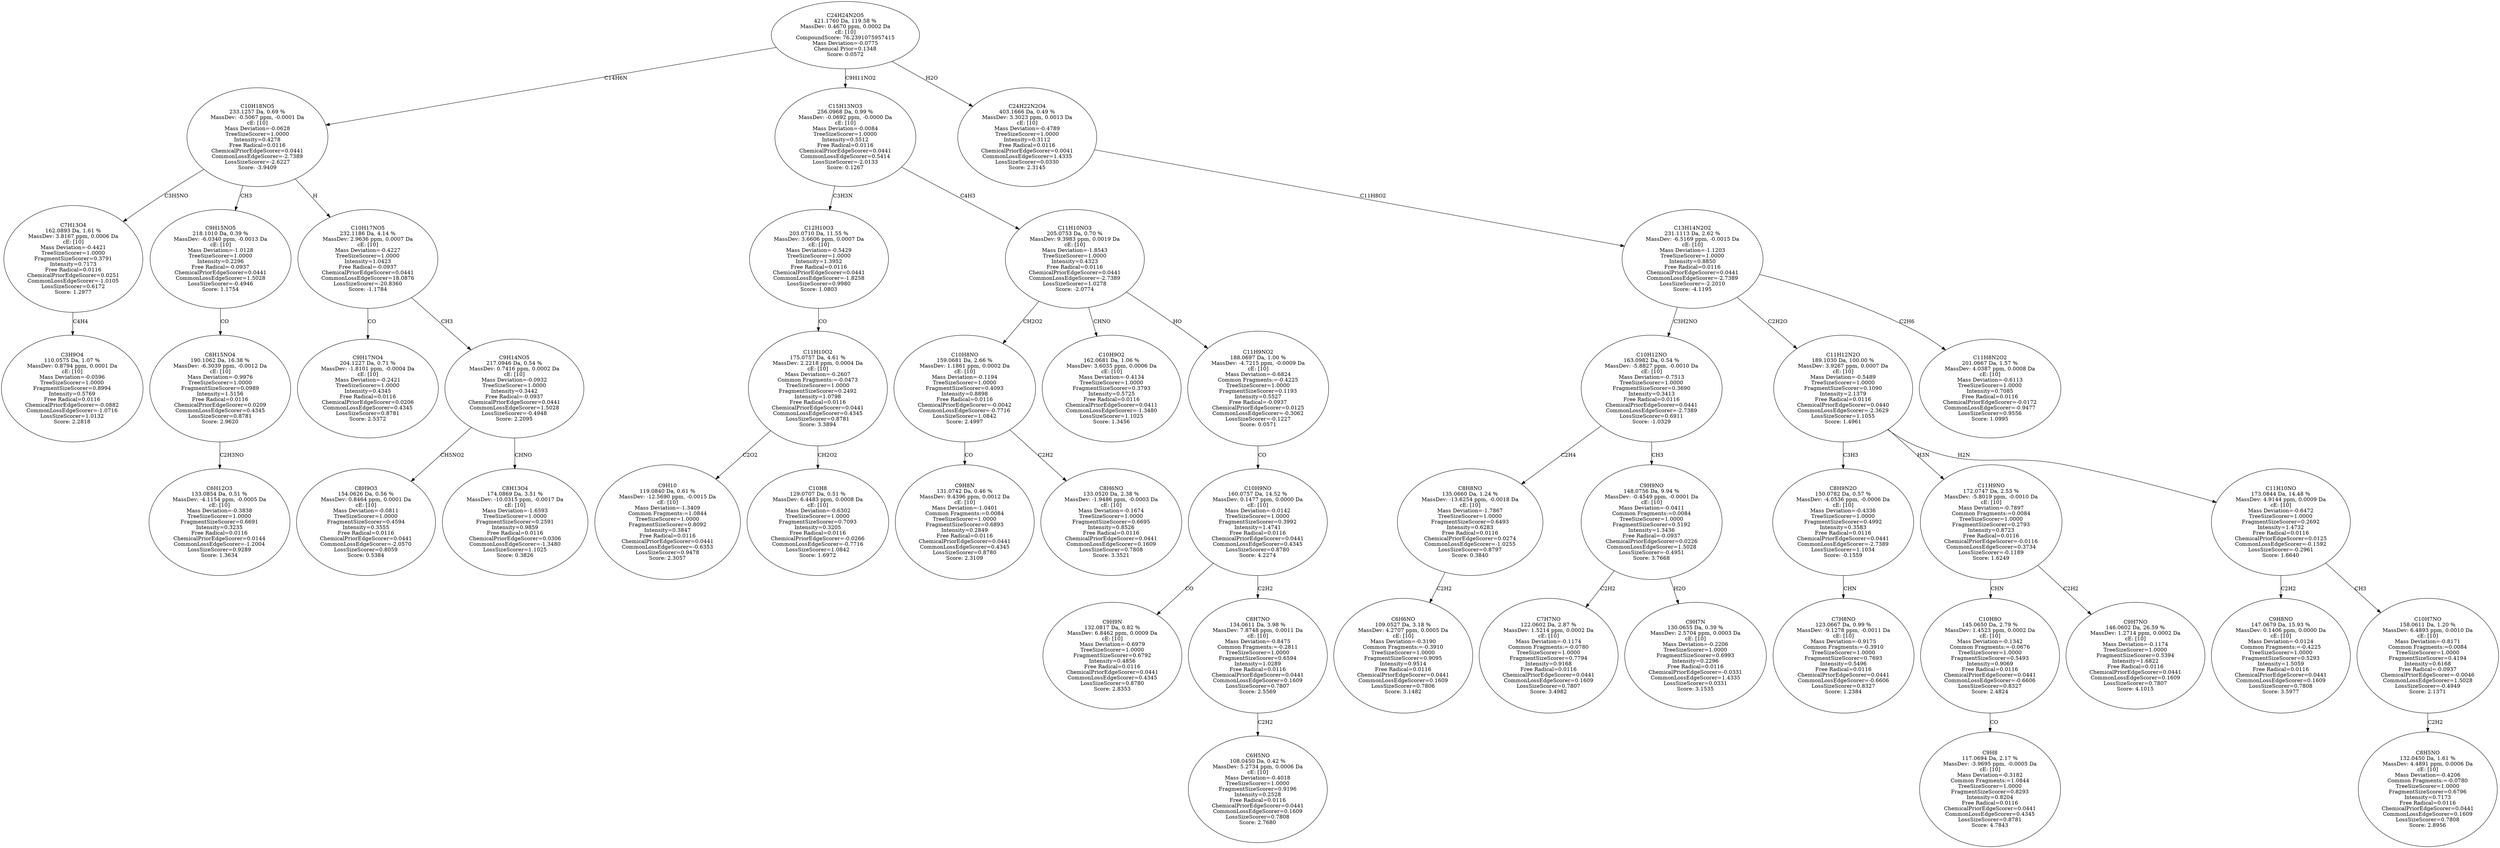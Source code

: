 strict digraph {
v1 [label="C3H9O4\n110.0575 Da, 1.07 %\nMassDev: 0.8794 ppm, 0.0001 Da\ncE: [10]\nMass Deviation=-0.0596\nTreeSizeScorer=1.0000\nFragmentSizeScorer=0.8994\nIntensity=0.5769\nFree Radical=0.0116\nChemicalPriorEdgeScorer=-0.0882\nCommonLossEdgeScorer=-1.0716\nLossSizeScorer=1.0132\nScore: 2.2818"];
v2 [label="C7H13O4\n162.0893 Da, 1.61 %\nMassDev: 3.8167 ppm, 0.0006 Da\ncE: [10]\nMass Deviation=-0.4421\nTreeSizeScorer=1.0000\nFragmentSizeScorer=0.3791\nIntensity=0.7173\nFree Radical=0.0116\nChemicalPriorEdgeScorer=0.0251\nCommonLossEdgeScorer=-1.0105\nLossSizeScorer=0.6172\nScore: 1.2977"];
v3 [label="C6H12O3\n133.0854 Da, 0.51 %\nMassDev: -4.1154 ppm, -0.0005 Da\ncE: [10]\nMass Deviation=-0.3838\nTreeSizeScorer=1.0000\nFragmentSizeScorer=0.6691\nIntensity=0.3235\nFree Radical=0.0116\nChemicalPriorEdgeScorer=0.0144\nCommonLossEdgeScorer=-1.2004\nLossSizeScorer=0.9289\nScore: 1.3634"];
v4 [label="C8H15NO4\n190.1062 Da, 16.38 %\nMassDev: -6.3039 ppm, -0.0012 Da\ncE: [10]\nMass Deviation=-0.9976\nTreeSizeScorer=1.0000\nFragmentSizeScorer=0.0989\nIntensity=1.5156\nFree Radical=0.0116\nChemicalPriorEdgeScorer=0.0209\nCommonLossEdgeScorer=0.4345\nLossSizeScorer=0.8781\nScore: 2.9620"];
v5 [label="C9H15NO5\n218.1010 Da, 0.39 %\nMassDev: -6.0340 ppm, -0.0013 Da\ncE: [10]\nMass Deviation=-1.0128\nTreeSizeScorer=1.0000\nIntensity=0.2296\nFree Radical=-0.0937\nChemicalPriorEdgeScorer=0.0441\nCommonLossEdgeScorer=1.5028\nLossSizeScorer=-0.4946\nScore: 1.1754"];
v6 [label="C9H17NO4\n204.1227 Da, 0.71 %\nMassDev: -1.8101 ppm, -0.0004 Da\ncE: [10]\nMass Deviation=-0.2421\nTreeSizeScorer=1.0000\nIntensity=0.4345\nFree Radical=0.0116\nChemicalPriorEdgeScorer=0.0206\nCommonLossEdgeScorer=0.4345\nLossSizeScorer=0.8781\nScore: 2.5372"];
v7 [label="C8H9O3\n154.0626 Da, 0.56 %\nMassDev: 0.8464 ppm, 0.0001 Da\ncE: [10]\nMass Deviation=-0.0811\nTreeSizeScorer=1.0000\nFragmentSizeScorer=0.4594\nIntensity=0.3555\nFree Radical=0.0116\nChemicalPriorEdgeScorer=0.0441\nCommonLossEdgeScorer=-2.0570\nLossSizeScorer=0.8059\nScore: 0.5384"];
v8 [label="C8H13O4\n174.0869 Da, 3.51 %\nMassDev: -10.0315 ppm, -0.0017 Da\ncE: [10]\nMass Deviation=-1.6593\nTreeSizeScorer=1.0000\nFragmentSizeScorer=0.2591\nIntensity=0.9859\nFree Radical=0.0116\nChemicalPriorEdgeScorer=0.0306\nCommonLossEdgeScorer=-1.3480\nLossSizeScorer=1.1025\nScore: 0.3826"];
v9 [label="C9H14NO5\n217.0946 Da, 0.54 %\nMassDev: 0.7416 ppm, 0.0002 Da\ncE: [10]\nMass Deviation=-0.0932\nTreeSizeScorer=1.0000\nIntensity=0.3442\nFree Radical=-0.0937\nChemicalPriorEdgeScorer=0.0441\nCommonLossEdgeScorer=1.5028\nLossSizeScorer=-0.4948\nScore: 2.2095"];
v10 [label="C10H17NO5\n232.1186 Da, 4.14 %\nMassDev: 2.9636 ppm, 0.0007 Da\ncE: [10]\nMass Deviation=-0.4227\nTreeSizeScorer=1.0000\nIntensity=1.0423\nFree Radical=-0.0937\nChemicalPriorEdgeScorer=0.0441\nCommonLossEdgeScorer=18.0876\nLossSizeScorer=-20.8360\nScore: -1.1784"];
v11 [label="C10H18NO5\n233.1257 Da, 0.69 %\nMassDev: -0.5067 ppm, -0.0001 Da\ncE: [10]\nMass Deviation=-0.0628\nTreeSizeScorer=1.0000\nIntensity=0.4278\nFree Radical=0.0116\nChemicalPriorEdgeScorer=0.0441\nCommonLossEdgeScorer=-2.7389\nLossSizeScorer=-2.6227\nScore: -3.9409"];
v12 [label="C9H10\n119.0840 Da, 0.61 %\nMassDev: -12.5690 ppm, -0.0015 Da\ncE: [10]\nMass Deviation=-1.3409\nCommon Fragments:=1.0844\nTreeSizeScorer=1.0000\nFragmentSizeScorer=0.8092\nIntensity=0.3847\nFree Radical=0.0116\nChemicalPriorEdgeScorer=0.0441\nCommonLossEdgeScorer=-0.6353\nLossSizeScorer=0.9478\nScore: 2.3057"];
v13 [label="C10H8\n129.0707 Da, 0.51 %\nMassDev: 6.4483 ppm, 0.0008 Da\ncE: [10]\nMass Deviation=-0.6302\nTreeSizeScorer=1.0000\nFragmentSizeScorer=0.7093\nIntensity=0.3205\nFree Radical=0.0116\nChemicalPriorEdgeScorer=-0.0266\nCommonLossEdgeScorer=-0.7716\nLossSizeScorer=1.0842\nScore: 1.6972"];
v14 [label="C11H10O2\n175.0757 Da, 4.61 %\nMassDev: 2.2218 ppm, 0.0004 Da\ncE: [10]\nMass Deviation=-0.2607\nCommon Fragments:=-0.0473\nTreeSizeScorer=1.0000\nFragmentSizeScorer=0.2492\nIntensity=1.0798\nFree Radical=0.0116\nChemicalPriorEdgeScorer=0.0441\nCommonLossEdgeScorer=0.4345\nLossSizeScorer=0.8781\nScore: 3.3894"];
v15 [label="C12H10O3\n203.0710 Da, 11.55 %\nMassDev: 3.6606 ppm, 0.0007 Da\ncE: [10]\nMass Deviation=-0.5429\nTreeSizeScorer=1.0000\nIntensity=1.3952\nFree Radical=0.0116\nChemicalPriorEdgeScorer=0.0441\nCommonLossEdgeScorer=-1.8258\nLossSizeScorer=0.9980\nScore: 1.0803"];
v16 [label="C9H8N\n131.0742 Da, 0.46 %\nMassDev: 9.4396 ppm, 0.0012 Da\ncE: [10]\nMass Deviation=-1.0401\nCommon Fragments:=0.0084\nTreeSizeScorer=1.0000\nFragmentSizeScorer=0.6893\nIntensity=0.2849\nFree Radical=0.0116\nChemicalPriorEdgeScorer=0.0441\nCommonLossEdgeScorer=0.4345\nLossSizeScorer=0.8780\nScore: 2.3109"];
v17 [label="C8H6NO\n133.0520 Da, 2.38 %\nMassDev: -1.9486 ppm, -0.0003 Da\ncE: [10]\nMass Deviation=-0.1674\nTreeSizeScorer=1.0000\nFragmentSizeScorer=0.6695\nIntensity=0.8526\nFree Radical=0.0116\nChemicalPriorEdgeScorer=0.0441\nCommonLossEdgeScorer=0.1609\nLossSizeScorer=0.7808\nScore: 3.3521"];
v18 [label="C10H8NO\n159.0681 Da, 2.66 %\nMassDev: 1.1861 ppm, 0.0002 Da\ncE: [10]\nMass Deviation=-0.1194\nTreeSizeScorer=1.0000\nFragmentSizeScorer=0.4093\nIntensity=0.8898\nFree Radical=0.0116\nChemicalPriorEdgeScorer=-0.0042\nCommonLossEdgeScorer=-0.7716\nLossSizeScorer=1.0842\nScore: 2.4997"];
v19 [label="C10H9O2\n162.0681 Da, 1.06 %\nMassDev: 3.6035 ppm, 0.0006 Da\ncE: [10]\nMass Deviation=-0.4134\nTreeSizeScorer=1.0000\nFragmentSizeScorer=0.3793\nIntensity=0.5725\nFree Radical=0.0116\nChemicalPriorEdgeScorer=0.0411\nCommonLossEdgeScorer=-1.3480\nLossSizeScorer=1.1025\nScore: 1.3456"];
v20 [label="C9H9N\n132.0817 Da, 0.82 %\nMassDev: 6.8462 ppm, 0.0009 Da\ncE: [10]\nMass Deviation=-0.6979\nTreeSizeScorer=1.0000\nFragmentSizeScorer=0.6792\nIntensity=0.4856\nFree Radical=0.0116\nChemicalPriorEdgeScorer=0.0441\nCommonLossEdgeScorer=0.4345\nLossSizeScorer=0.8780\nScore: 2.8353"];
v21 [label="C6H5NO\n108.0450 Da, 0.42 %\nMassDev: 5.2734 ppm, 0.0006 Da\ncE: [10]\nMass Deviation=-0.4018\nTreeSizeScorer=1.0000\nFragmentSizeScorer=0.9196\nIntensity=0.2528\nFree Radical=0.0116\nChemicalPriorEdgeScorer=0.0441\nCommonLossEdgeScorer=0.1609\nLossSizeScorer=0.7808\nScore: 2.7680"];
v22 [label="C8H7NO\n134.0611 Da, 3.98 %\nMassDev: 7.8748 ppm, 0.0011 Da\ncE: [10]\nMass Deviation=-0.8475\nCommon Fragments:=-0.2811\nTreeSizeScorer=1.0000\nFragmentSizeScorer=0.6594\nIntensity=1.0289\nFree Radical=0.0116\nChemicalPriorEdgeScorer=0.0441\nCommonLossEdgeScorer=0.1609\nLossSizeScorer=0.7807\nScore: 2.5569"];
v23 [label="C10H9NO\n160.0757 Da, 14.52 %\nMassDev: 0.1477 ppm, 0.0000 Da\ncE: [10]\nMass Deviation=-0.0142\nTreeSizeScorer=1.0000\nFragmentSizeScorer=0.3992\nIntensity=1.4741\nFree Radical=0.0116\nChemicalPriorEdgeScorer=0.0441\nCommonLossEdgeScorer=0.4345\nLossSizeScorer=0.8780\nScore: 4.2274"];
v24 [label="C11H9NO2\n188.0697 Da, 1.00 %\nMassDev: -4.7215 ppm, -0.0009 Da\ncE: [10]\nMass Deviation=-0.6824\nCommon Fragments:=-0.4225\nTreeSizeScorer=1.0000\nFragmentSizeScorer=0.1193\nIntensity=0.5527\nFree Radical=-0.0937\nChemicalPriorEdgeScorer=0.0125\nCommonLossEdgeScorer=-0.3062\nLossSizeScorer=-0.1227\nScore: 0.0571"];
v25 [label="C11H10NO3\n205.0753 Da, 0.70 %\nMassDev: 9.3983 ppm, 0.0019 Da\ncE: [10]\nMass Deviation=-1.8543\nTreeSizeScorer=1.0000\nIntensity=0.4323\nFree Radical=0.0116\nChemicalPriorEdgeScorer=0.0441\nCommonLossEdgeScorer=-2.7389\nLossSizeScorer=1.0278\nScore: -2.0774"];
v26 [label="C15H13NO3\n256.0968 Da, 0.99 %\nMassDev: -0.0692 ppm, -0.0000 Da\ncE: [10]\nMass Deviation=-0.0084\nTreeSizeScorer=1.0000\nIntensity=0.5512\nFree Radical=0.0116\nChemicalPriorEdgeScorer=0.0441\nCommonLossEdgeScorer=0.5414\nLossSizeScorer=-2.0133\nScore: 0.1267"];
v27 [label="C6H6NO\n109.0527 Da, 3.18 %\nMassDev: 4.2707 ppm, 0.0005 Da\ncE: [10]\nMass Deviation=-0.3190\nCommon Fragments:=-0.3910\nTreeSizeScorer=1.0000\nFragmentSizeScorer=0.9095\nIntensity=0.9514\nFree Radical=0.0116\nChemicalPriorEdgeScorer=0.0441\nCommonLossEdgeScorer=0.1609\nLossSizeScorer=0.7806\nScore: 3.1482"];
v28 [label="C8H8NO\n135.0660 Da, 1.24 %\nMassDev: -13.6254 ppm, -0.0018 Da\ncE: [10]\nMass Deviation=-1.7867\nTreeSizeScorer=1.0000\nFragmentSizeScorer=0.6493\nIntensity=0.6283\nFree Radical=0.0116\nChemicalPriorEdgeScorer=0.0274\nCommonLossEdgeScorer=-1.0255\nLossSizeScorer=0.8797\nScore: 0.3840"];
v29 [label="C7H7NO\n122.0602 Da, 2.87 %\nMassDev: 1.5214 ppm, 0.0002 Da\ncE: [10]\nMass Deviation=-0.1174\nCommon Fragments:=-0.0780\nTreeSizeScorer=1.0000\nFragmentSizeScorer=0.7794\nIntensity=0.9168\nFree Radical=0.0116\nChemicalPriorEdgeScorer=0.0441\nCommonLossEdgeScorer=0.1609\nLossSizeScorer=0.7807\nScore: 3.4982"];
v30 [label="C9H7N\n130.0655 Da, 0.39 %\nMassDev: 2.5704 ppm, 0.0003 Da\ncE: [10]\nMass Deviation=-0.2206\nTreeSizeScorer=1.0000\nFragmentSizeScorer=0.6993\nIntensity=0.2296\nFree Radical=0.0116\nChemicalPriorEdgeScorer=-0.0331\nCommonLossEdgeScorer=1.4335\nLossSizeScorer=0.0331\nScore: 3.1535"];
v31 [label="C9H9NO\n148.0756 Da, 9.94 %\nMassDev: -0.4549 ppm, -0.0001 Da\ncE: [10]\nMass Deviation=-0.0411\nCommon Fragments:=0.0084\nTreeSizeScorer=1.0000\nFragmentSizeScorer=0.5192\nIntensity=1.3436\nFree Radical=-0.0937\nChemicalPriorEdgeScorer=0.0226\nCommonLossEdgeScorer=1.5028\nLossSizeScorer=-0.4951\nScore: 3.7668"];
v32 [label="C10H12NO\n163.0982 Da, 0.54 %\nMassDev: -5.8827 ppm, -0.0010 Da\ncE: [10]\nMass Deviation=-0.7513\nTreeSizeScorer=1.0000\nFragmentSizeScorer=0.3690\nIntensity=0.3413\nFree Radical=0.0116\nChemicalPriorEdgeScorer=0.0441\nCommonLossEdgeScorer=-2.7389\nLossSizeScorer=0.6911\nScore: -1.0329"];
v33 [label="C7H8NO\n123.0667 Da, 0.99 %\nMassDev: -9.1278 ppm, -0.0011 Da\ncE: [10]\nMass Deviation=-0.9175\nCommon Fragments:=-0.3910\nTreeSizeScorer=1.0000\nFragmentSizeScorer=0.7693\nIntensity=0.5496\nFree Radical=0.0116\nChemicalPriorEdgeScorer=0.0441\nCommonLossEdgeScorer=-0.6606\nLossSizeScorer=0.8327\nScore: 1.2384"];
v34 [label="C8H9N2O\n150.0782 Da, 0.57 %\nMassDev: -4.0536 ppm, -0.0006 Da\ncE: [10]\nMass Deviation=-0.4336\nTreeSizeScorer=1.0000\nFragmentSizeScorer=0.4992\nIntensity=0.3583\nFree Radical=0.0116\nChemicalPriorEdgeScorer=0.0441\nCommonLossEdgeScorer=-2.7389\nLossSizeScorer=1.1034\nScore: -0.1559"];
v35 [label="C9H8\n117.0694 Da, 2.17 %\nMassDev: -3.9695 ppm, -0.0005 Da\ncE: [10]\nMass Deviation=-0.3182\nCommon Fragments:=1.0844\nTreeSizeScorer=1.0000\nFragmentSizeScorer=0.8293\nIntensity=0.8204\nFree Radical=0.0116\nChemicalPriorEdgeScorer=0.0441\nCommonLossEdgeScorer=0.4345\nLossSizeScorer=0.8781\nScore: 4.7843"];
v36 [label="C10H8O\n145.0650 Da, 2.79 %\nMassDev: 1.4523 ppm, 0.0002 Da\ncE: [10]\nMass Deviation=-0.1342\nCommon Fragments:=-0.0676\nTreeSizeScorer=1.0000\nFragmentSizeScorer=0.5493\nIntensity=0.9069\nFree Radical=0.0116\nChemicalPriorEdgeScorer=0.0441\nCommonLossEdgeScorer=-0.6606\nLossSizeScorer=0.8327\nScore: 2.4824"];
v37 [label="C9H7NO\n146.0602 Da, 26.59 %\nMassDev: 1.2714 ppm, 0.0002 Da\ncE: [10]\nMass Deviation=-0.1174\nTreeSizeScorer=1.0000\nFragmentSizeScorer=0.5394\nIntensity=1.6822\nFree Radical=0.0116\nChemicalPriorEdgeScorer=0.0441\nCommonLossEdgeScorer=0.1609\nLossSizeScorer=0.7807\nScore: 4.1015"];
v38 [label="C11H9NO\n172.0747 Da, 2.53 %\nMassDev: -5.8019 ppm, -0.0010 Da\ncE: [10]\nMass Deviation=-0.7897\nCommon Fragments:=0.0084\nTreeSizeScorer=1.0000\nFragmentSizeScorer=0.2793\nIntensity=0.8723\nFree Radical=0.0116\nChemicalPriorEdgeScorer=-0.0116\nCommonLossEdgeScorer=0.3734\nLossSizeScorer=-0.1189\nScore: 1.6249"];
v39 [label="C9H8NO\n147.0679 Da, 15.93 %\nMassDev: 0.1406 ppm, 0.0000 Da\ncE: [10]\nMass Deviation=-0.0124\nCommon Fragments:=-0.4225\nTreeSizeScorer=1.0000\nFragmentSizeScorer=0.5293\nIntensity=1.5059\nFree Radical=0.0116\nChemicalPriorEdgeScorer=0.0441\nCommonLossEdgeScorer=0.1609\nLossSizeScorer=0.7808\nScore: 3.5977"];
v40 [label="C8H5NO\n132.0450 Da, 1.61 %\nMassDev: 4.4891 ppm, 0.0006 Da\ncE: [10]\nMass Deviation=-0.4206\nCommon Fragments:=-0.0780\nTreeSizeScorer=1.0000\nFragmentSizeScorer=0.6796\nIntensity=0.7173\nFree Radical=0.0116\nChemicalPriorEdgeScorer=0.0441\nCommonLossEdgeScorer=0.1609\nLossSizeScorer=0.7808\nScore: 2.8956"];
v41 [label="C10H7NO\n158.0611 Da, 1.20 %\nMassDev: 6.4893 ppm, 0.0010 Da\ncE: [10]\nMass Deviation=-0.8171\nCommon Fragments:=0.0084\nTreeSizeScorer=1.0000\nFragmentSizeScorer=0.4194\nIntensity=0.6168\nFree Radical=-0.0937\nChemicalPriorEdgeScorer=-0.0046\nCommonLossEdgeScorer=1.5028\nLossSizeScorer=-0.4949\nScore: 2.1371"];
v42 [label="C11H10NO\n173.0844 Da, 14.48 %\nMassDev: 4.9144 ppm, 0.0009 Da\ncE: [10]\nMass Deviation=-0.6472\nTreeSizeScorer=1.0000\nFragmentSizeScorer=0.2692\nIntensity=1.4732\nFree Radical=0.0116\nChemicalPriorEdgeScorer=0.0125\nCommonLossEdgeScorer=-0.1592\nLossSizeScorer=-0.2961\nScore: 1.6640"];
v43 [label="C11H12N2O\n189.1030 Da, 100.00 %\nMassDev: 3.9267 ppm, 0.0007 Da\ncE: [10]\nMass Deviation=-0.5489\nTreeSizeScorer=1.0000\nFragmentSizeScorer=0.1090\nIntensity=2.1379\nFree Radical=0.0116\nChemicalPriorEdgeScorer=0.0440\nCommonLossEdgeScorer=-2.3629\nLossSizeScorer=1.1055\nScore: 1.4961"];
v44 [label="C11H8N2O2\n201.0667 Da, 1.57 %\nMassDev: 4.0387 ppm, 0.0008 Da\ncE: [10]\nMass Deviation=-0.6113\nTreeSizeScorer=1.0000\nIntensity=0.7085\nFree Radical=0.0116\nChemicalPriorEdgeScorer=-0.0172\nCommonLossEdgeScorer=-0.9477\nLossSizeScorer=0.9556\nScore: 1.0995"];
v45 [label="C13H14N2O2\n231.1113 Da, 2.62 %\nMassDev: -6.5169 ppm, -0.0015 Da\ncE: [10]\nMass Deviation=-1.1203\nTreeSizeScorer=1.0000\nIntensity=0.8850\nFree Radical=0.0116\nChemicalPriorEdgeScorer=0.0441\nCommonLossEdgeScorer=-2.7389\nLossSizeScorer=-2.2010\nScore: -4.1195"];
v46 [label="C24H22N2O4\n403.1666 Da, 0.49 %\nMassDev: 3.3023 ppm, 0.0013 Da\ncE: [10]\nMass Deviation=-0.4789\nTreeSizeScorer=1.0000\nIntensity=0.3112\nFree Radical=0.0116\nChemicalPriorEdgeScorer=0.0041\nCommonLossEdgeScorer=1.4335\nLossSizeScorer=0.0330\nScore: 2.3145"];
v47 [label="C24H24N2O5\n421.1760 Da, 119.58 %\nMassDev: 0.4670 ppm, 0.0002 Da\ncE: [10]\nCompoundScore: 76.2391075957415\nMass Deviation=-0.0775\nChemical Prior=0.1348\nScore: 0.0572"];
v2 -> v1 [label="C4H4"];
v11 -> v2 [label="C3H5NO"];
v4 -> v3 [label="C2H3NO"];
v5 -> v4 [label="CO"];
v11 -> v5 [label="CH3"];
v10 -> v6 [label="CO"];
v9 -> v7 [label="CH5NO2"];
v9 -> v8 [label="CHNO"];
v10 -> v9 [label="CH3"];
v11 -> v10 [label="H"];
v47 -> v11 [label="C14H6N"];
v14 -> v12 [label="C2O2"];
v14 -> v13 [label="CH2O2"];
v15 -> v14 [label="CO"];
v26 -> v15 [label="C3H3N"];
v18 -> v16 [label="CO"];
v18 -> v17 [label="C2H2"];
v25 -> v18 [label="CH2O2"];
v25 -> v19 [label="CHNO"];
v23 -> v20 [label="CO"];
v22 -> v21 [label="C2H2"];
v23 -> v22 [label="C2H2"];
v24 -> v23 [label="CO"];
v25 -> v24 [label="HO"];
v26 -> v25 [label="C4H3"];
v47 -> v26 [label="C9H11NO2"];
v28 -> v27 [label="C2H2"];
v32 -> v28 [label="C2H4"];
v31 -> v29 [label="C2H2"];
v31 -> v30 [label="H2O"];
v32 -> v31 [label="CH3"];
v45 -> v32 [label="C3H2NO"];
v34 -> v33 [label="CHN"];
v43 -> v34 [label="C3H3"];
v36 -> v35 [label="CO"];
v38 -> v36 [label="CHN"];
v38 -> v37 [label="C2H2"];
v43 -> v38 [label="H3N"];
v42 -> v39 [label="C2H2"];
v41 -> v40 [label="C2H2"];
v42 -> v41 [label="CH3"];
v43 -> v42 [label="H2N"];
v45 -> v43 [label="C2H2O"];
v45 -> v44 [label="C2H6"];
v46 -> v45 [label="C11H8O2"];
v47 -> v46 [label="H2O"];
}